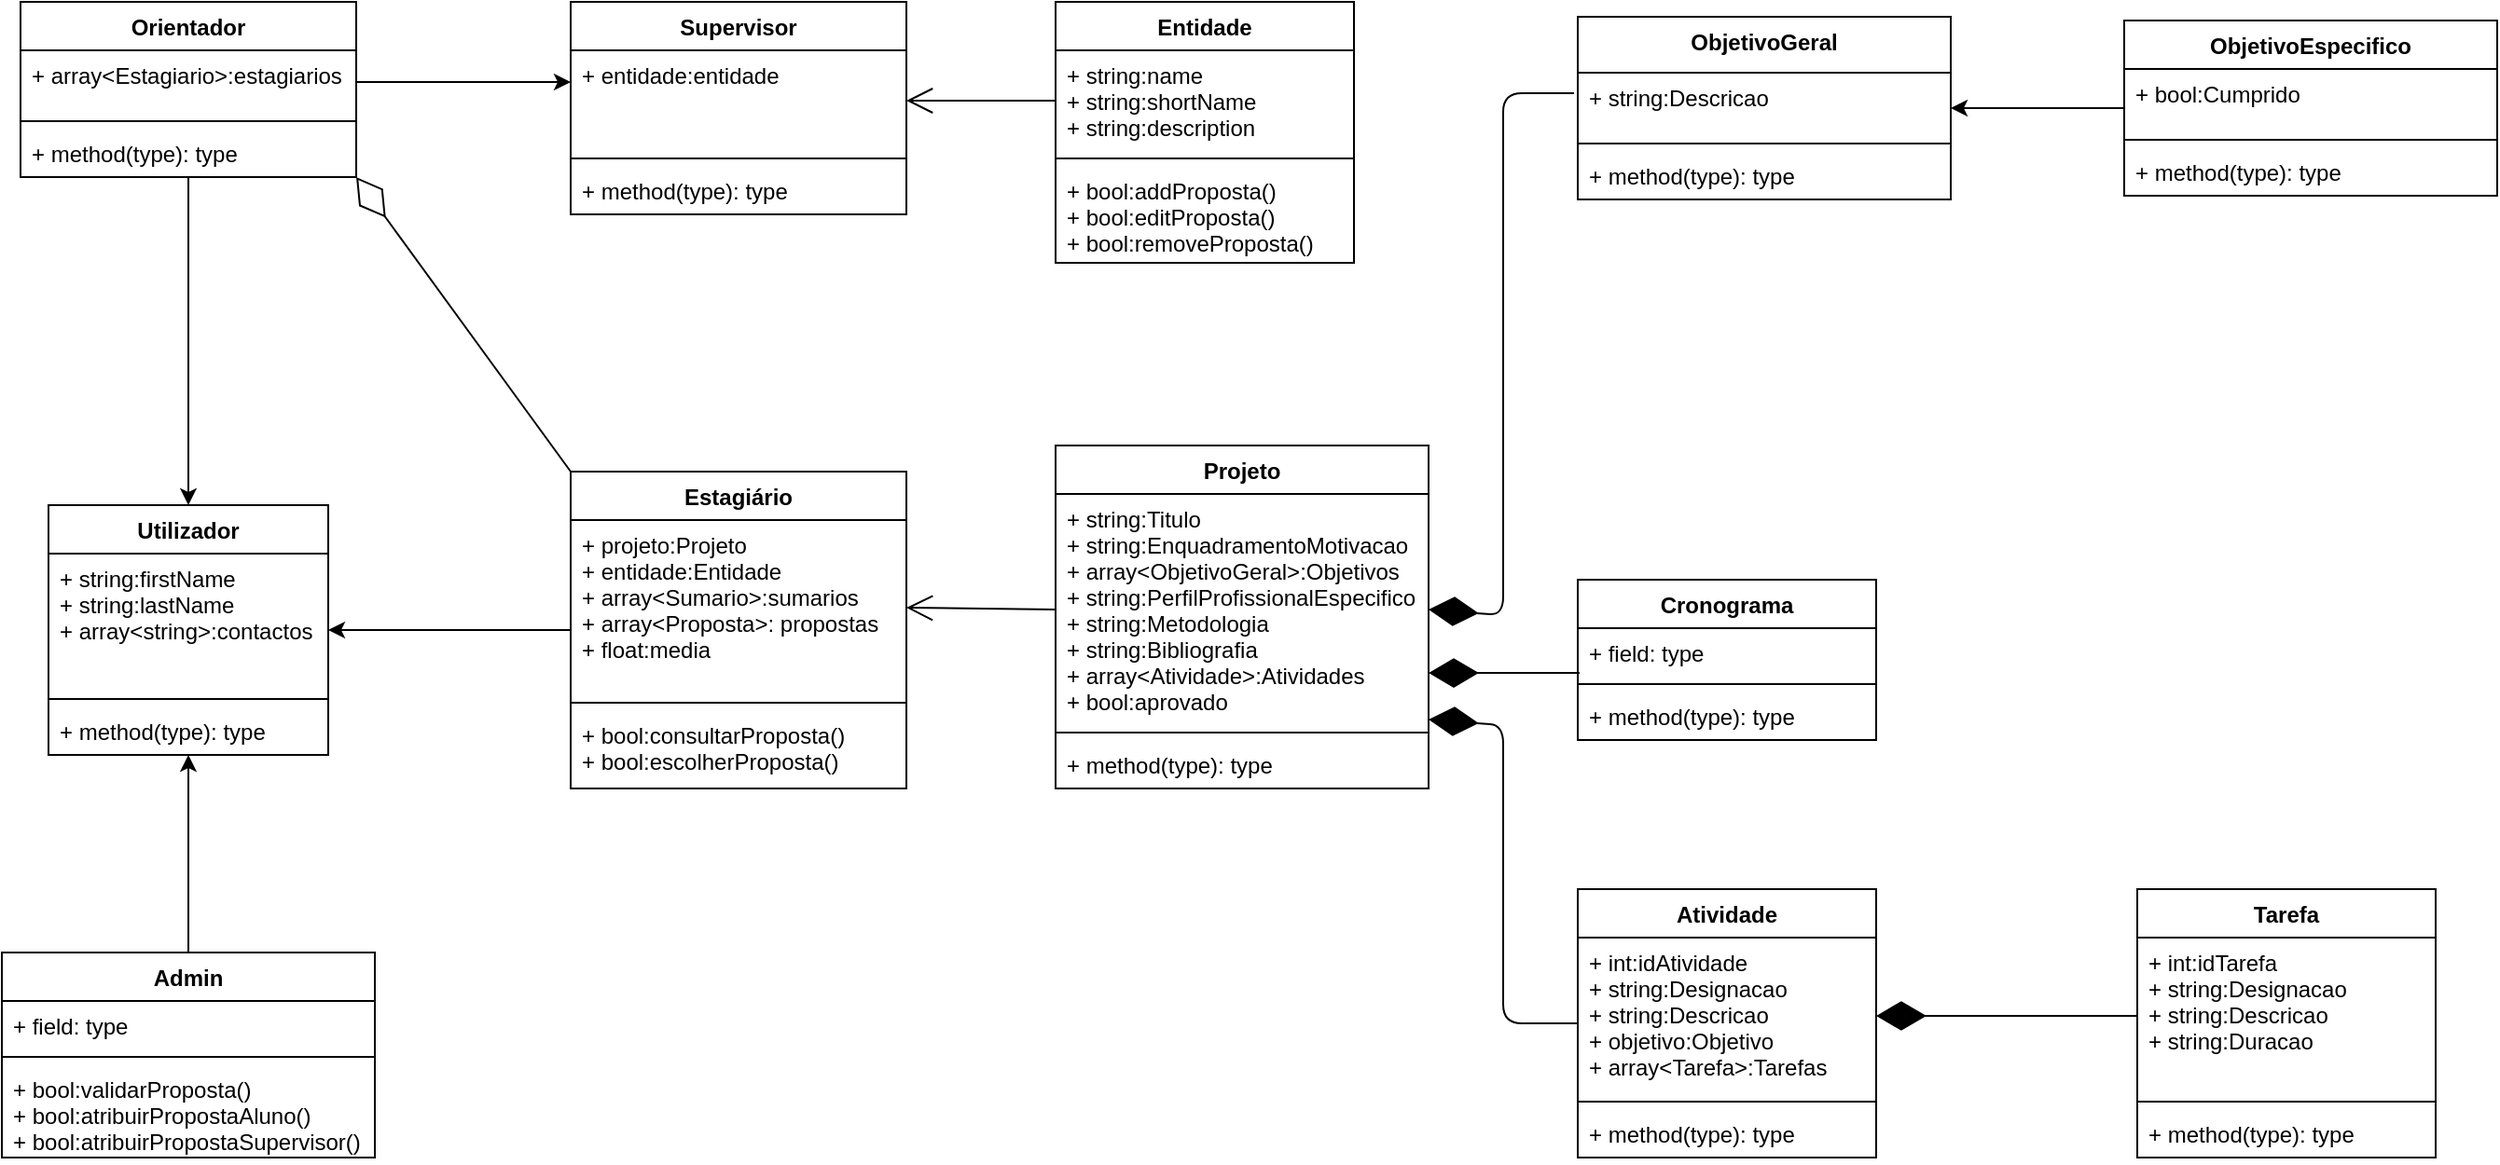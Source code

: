 <mxfile version="13.11.0" type="device"><diagram id="UTzRrUBdHlpDAepOmbyG" name="Page-1"><mxGraphModel dx="1426" dy="825" grid="1" gridSize="10" guides="1" tooltips="1" connect="1" arrows="1" fold="1" page="1" pageScale="1" pageWidth="827" pageHeight="1169" math="0" shadow="0"><root><mxCell id="0"/><mxCell id="1" parent="0"/><mxCell id="HbkX1wtmfrWM2JTnb59R-1" value="Utilizador" style="swimlane;fontStyle=1;align=center;verticalAlign=top;childLayout=stackLayout;horizontal=1;startSize=26;horizontalStack=0;resizeParent=1;resizeParentMax=0;resizeLast=0;collapsible=1;marginBottom=0;" parent="1" vertex="1"><mxGeometry x="70" y="390" width="150" height="134" as="geometry"/></mxCell><mxCell id="HbkX1wtmfrWM2JTnb59R-2" value="+ string:firstName&#xa;+ string:lastName&#xa;+ array&lt;string&gt;:contactos&#xa;&#xa;" style="text;strokeColor=none;fillColor=none;align=left;verticalAlign=top;spacingLeft=4;spacingRight=4;overflow=hidden;rotatable=0;points=[[0,0.5],[1,0.5]];portConstraint=eastwest;" parent="HbkX1wtmfrWM2JTnb59R-1" vertex="1"><mxGeometry y="26" width="150" height="74" as="geometry"/></mxCell><mxCell id="HbkX1wtmfrWM2JTnb59R-3" value="" style="line;strokeWidth=1;fillColor=none;align=left;verticalAlign=middle;spacingTop=-1;spacingLeft=3;spacingRight=3;rotatable=0;labelPosition=right;points=[];portConstraint=eastwest;" parent="HbkX1wtmfrWM2JTnb59R-1" vertex="1"><mxGeometry y="100" width="150" height="8" as="geometry"/></mxCell><mxCell id="HbkX1wtmfrWM2JTnb59R-4" value="+ method(type): type" style="text;strokeColor=none;fillColor=none;align=left;verticalAlign=top;spacingLeft=4;spacingRight=4;overflow=hidden;rotatable=0;points=[[0,0.5],[1,0.5]];portConstraint=eastwest;" parent="HbkX1wtmfrWM2JTnb59R-1" vertex="1"><mxGeometry y="108" width="150" height="26" as="geometry"/></mxCell><mxCell id="484Vqte_0aY-zLC1-yI5-13" style="edgeStyle=orthogonalEdgeStyle;rounded=0;orthogonalLoop=1;jettySize=auto;html=1;exitX=0.5;exitY=1;exitDx=0;exitDy=0;entryX=0.5;entryY=0;entryDx=0;entryDy=0;" parent="1" source="HbkX1wtmfrWM2JTnb59R-18" target="HbkX1wtmfrWM2JTnb59R-1" edge="1"><mxGeometry relative="1" as="geometry"/></mxCell><mxCell id="HbkX1wtmfrWM2JTnb59R-18" value="Orientador" style="swimlane;fontStyle=1;align=center;verticalAlign=top;childLayout=stackLayout;horizontal=1;startSize=26;horizontalStack=0;resizeParent=1;resizeParentMax=0;resizeLast=0;collapsible=1;marginBottom=0;" parent="1" vertex="1"><mxGeometry x="55" y="120" width="180" height="94" as="geometry"/></mxCell><mxCell id="HbkX1wtmfrWM2JTnb59R-19" value="+ array&lt;Estagiario&gt;:estagiarios" style="text;strokeColor=none;fillColor=none;align=left;verticalAlign=top;spacingLeft=4;spacingRight=4;overflow=hidden;rotatable=0;points=[[0,0.5],[1,0.5]];portConstraint=eastwest;" parent="HbkX1wtmfrWM2JTnb59R-18" vertex="1"><mxGeometry y="26" width="180" height="34" as="geometry"/></mxCell><mxCell id="HbkX1wtmfrWM2JTnb59R-20" value="" style="line;strokeWidth=1;fillColor=none;align=left;verticalAlign=middle;spacingTop=-1;spacingLeft=3;spacingRight=3;rotatable=0;labelPosition=right;points=[];portConstraint=eastwest;" parent="HbkX1wtmfrWM2JTnb59R-18" vertex="1"><mxGeometry y="60" width="180" height="8" as="geometry"/></mxCell><mxCell id="HbkX1wtmfrWM2JTnb59R-21" value="+ method(type): type" style="text;strokeColor=none;fillColor=none;align=left;verticalAlign=top;spacingLeft=4;spacingRight=4;overflow=hidden;rotatable=0;points=[[0,0.5],[1,0.5]];portConstraint=eastwest;" parent="HbkX1wtmfrWM2JTnb59R-18" vertex="1"><mxGeometry y="68" width="180" height="26" as="geometry"/></mxCell><mxCell id="484Vqte_0aY-zLC1-yI5-17" style="edgeStyle=orthogonalEdgeStyle;rounded=0;orthogonalLoop=1;jettySize=auto;html=1;entryX=0.5;entryY=1;entryDx=0;entryDy=0;" parent="1" source="484Vqte_0aY-zLC1-yI5-1" target="HbkX1wtmfrWM2JTnb59R-1" edge="1"><mxGeometry relative="1" as="geometry"/></mxCell><mxCell id="484Vqte_0aY-zLC1-yI5-1" value="Admin" style="swimlane;fontStyle=1;align=center;verticalAlign=top;childLayout=stackLayout;horizontal=1;startSize=26;horizontalStack=0;resizeParent=1;resizeParentMax=0;resizeLast=0;collapsible=1;marginBottom=0;" parent="1" vertex="1"><mxGeometry x="45" y="630" width="200" height="110" as="geometry"/></mxCell><mxCell id="484Vqte_0aY-zLC1-yI5-2" value="+ field: type" style="text;strokeColor=none;fillColor=none;align=left;verticalAlign=top;spacingLeft=4;spacingRight=4;overflow=hidden;rotatable=0;points=[[0,0.5],[1,0.5]];portConstraint=eastwest;" parent="484Vqte_0aY-zLC1-yI5-1" vertex="1"><mxGeometry y="26" width="200" height="26" as="geometry"/></mxCell><mxCell id="484Vqte_0aY-zLC1-yI5-3" value="" style="line;strokeWidth=1;fillColor=none;align=left;verticalAlign=middle;spacingTop=-1;spacingLeft=3;spacingRight=3;rotatable=0;labelPosition=right;points=[];portConstraint=eastwest;" parent="484Vqte_0aY-zLC1-yI5-1" vertex="1"><mxGeometry y="52" width="200" height="8" as="geometry"/></mxCell><mxCell id="484Vqte_0aY-zLC1-yI5-4" value="+ bool:validarProposta()&#xa;+ bool:atribuirPropostaAluno()&#xa;+ bool:atribuirPropostaSupervisor()" style="text;strokeColor=none;fillColor=none;align=left;verticalAlign=top;spacingLeft=4;spacingRight=4;overflow=hidden;rotatable=0;points=[[0,0.5],[1,0.5]];portConstraint=eastwest;" parent="484Vqte_0aY-zLC1-yI5-1" vertex="1"><mxGeometry y="60" width="200" height="50" as="geometry"/></mxCell><mxCell id="484Vqte_0aY-zLC1-yI5-15" style="edgeStyle=orthogonalEdgeStyle;rounded=0;orthogonalLoop=1;jettySize=auto;html=1;" parent="1" source="HbkX1wtmfrWM2JTnb59R-19" target="HbkX1wtmfrWM2JTnb59R-40" edge="1"><mxGeometry relative="1" as="geometry"><Array as="points"><mxPoint x="320" y="163"/><mxPoint x="320" y="163"/></Array></mxGeometry></mxCell><mxCell id="HbkX1wtmfrWM2JTnb59R-22" value="Entidade" style="swimlane;fontStyle=1;align=center;verticalAlign=top;childLayout=stackLayout;horizontal=1;startSize=26;horizontalStack=0;resizeParent=1;resizeParentMax=0;resizeLast=0;collapsible=1;marginBottom=0;" parent="1" vertex="1"><mxGeometry x="610" y="120" width="160" height="140" as="geometry"/></mxCell><mxCell id="HbkX1wtmfrWM2JTnb59R-23" value="+ string:name&#xa;+ string:shortName&#xa;+ string:description" style="text;strokeColor=none;fillColor=none;align=left;verticalAlign=top;spacingLeft=4;spacingRight=4;overflow=hidden;rotatable=0;points=[[0,0.5],[1,0.5]];portConstraint=eastwest;" parent="HbkX1wtmfrWM2JTnb59R-22" vertex="1"><mxGeometry y="26" width="160" height="54" as="geometry"/></mxCell><mxCell id="HbkX1wtmfrWM2JTnb59R-24" value="" style="line;strokeWidth=1;fillColor=none;align=left;verticalAlign=middle;spacingTop=-1;spacingLeft=3;spacingRight=3;rotatable=0;labelPosition=right;points=[];portConstraint=eastwest;" parent="HbkX1wtmfrWM2JTnb59R-22" vertex="1"><mxGeometry y="80" width="160" height="8" as="geometry"/></mxCell><mxCell id="HbkX1wtmfrWM2JTnb59R-25" value="+ bool:addProposta()&#xa;+ bool:editProposta()&#xa;+ bool:removeProposta()" style="text;strokeColor=none;fillColor=none;align=left;verticalAlign=top;spacingLeft=4;spacingRight=4;overflow=hidden;rotatable=0;points=[[0,0.5],[1,0.5]];portConstraint=eastwest;" parent="HbkX1wtmfrWM2JTnb59R-22" vertex="1"><mxGeometry y="88" width="160" height="52" as="geometry"/></mxCell><mxCell id="484Vqte_0aY-zLC1-yI5-16" value="" style="endArrow=open;endFill=1;endSize=12;html=1;exitX=0;exitY=0.5;exitDx=0;exitDy=0;entryX=1;entryY=0.5;entryDx=0;entryDy=0;" parent="1" source="HbkX1wtmfrWM2JTnb59R-23" target="HbkX1wtmfrWM2JTnb59R-40" edge="1"><mxGeometry width="160" relative="1" as="geometry"><mxPoint x="410" y="390" as="sourcePoint"/><mxPoint x="570" y="390" as="targetPoint"/></mxGeometry></mxCell><mxCell id="HbkX1wtmfrWM2JTnb59R-39" value="Supervisor" style="swimlane;fontStyle=1;align=center;verticalAlign=top;childLayout=stackLayout;horizontal=1;startSize=26;horizontalStack=0;resizeParent=1;resizeParentMax=0;resizeLast=0;collapsible=1;marginBottom=0;" parent="1" vertex="1"><mxGeometry x="350" y="120" width="180" height="114" as="geometry"/></mxCell><mxCell id="HbkX1wtmfrWM2JTnb59R-40" value="+ entidade:entidade&#xa;" style="text;strokeColor=none;fillColor=none;align=left;verticalAlign=top;spacingLeft=4;spacingRight=4;overflow=hidden;rotatable=0;points=[[0,0.5],[1,0.5]];portConstraint=eastwest;" parent="HbkX1wtmfrWM2JTnb59R-39" vertex="1"><mxGeometry y="26" width="180" height="54" as="geometry"/></mxCell><mxCell id="HbkX1wtmfrWM2JTnb59R-41" value="" style="line;strokeWidth=1;fillColor=none;align=left;verticalAlign=middle;spacingTop=-1;spacingLeft=3;spacingRight=3;rotatable=0;labelPosition=right;points=[];portConstraint=eastwest;" parent="HbkX1wtmfrWM2JTnb59R-39" vertex="1"><mxGeometry y="80" width="180" height="8" as="geometry"/></mxCell><mxCell id="HbkX1wtmfrWM2JTnb59R-42" value="+ method(type): type" style="text;strokeColor=none;fillColor=none;align=left;verticalAlign=top;spacingLeft=4;spacingRight=4;overflow=hidden;rotatable=0;points=[[0,0.5],[1,0.5]];portConstraint=eastwest;" parent="HbkX1wtmfrWM2JTnb59R-39" vertex="1"><mxGeometry y="88" width="180" height="26" as="geometry"/></mxCell><mxCell id="484Vqte_0aY-zLC1-yI5-18" style="edgeStyle=orthogonalEdgeStyle;rounded=0;orthogonalLoop=1;jettySize=auto;html=1;exitX=0;exitY=0.5;exitDx=0;exitDy=0;entryX=1;entryY=0.5;entryDx=0;entryDy=0;" parent="1" source="HbkX1wtmfrWM2JTnb59R-14" target="HbkX1wtmfrWM2JTnb59R-1" edge="1"><mxGeometry relative="1" as="geometry"/></mxCell><mxCell id="HbkX1wtmfrWM2JTnb59R-14" value="Estagiário" style="swimlane;fontStyle=1;align=center;verticalAlign=top;childLayout=stackLayout;horizontal=1;startSize=26;horizontalStack=0;resizeParent=1;resizeParentMax=0;resizeLast=0;collapsible=1;marginBottom=0;" parent="1" vertex="1"><mxGeometry x="350" y="372" width="180" height="170" as="geometry"/></mxCell><mxCell id="HbkX1wtmfrWM2JTnb59R-15" value="+ projeto:Projeto&#xa;+ entidade:Entidade&#xa;+ array&lt;Sumario&gt;:sumarios&#xa;+ array&lt;Proposta&gt;: propostas&#xa;+ float:media" style="text;strokeColor=none;fillColor=none;align=left;verticalAlign=top;spacingLeft=4;spacingRight=4;overflow=hidden;rotatable=0;points=[[0,0.5],[1,0.5]];portConstraint=eastwest;" parent="HbkX1wtmfrWM2JTnb59R-14" vertex="1"><mxGeometry y="26" width="180" height="94" as="geometry"/></mxCell><mxCell id="HbkX1wtmfrWM2JTnb59R-16" value="" style="line;strokeWidth=1;fillColor=none;align=left;verticalAlign=middle;spacingTop=-1;spacingLeft=3;spacingRight=3;rotatable=0;labelPosition=right;points=[];portConstraint=eastwest;" parent="HbkX1wtmfrWM2JTnb59R-14" vertex="1"><mxGeometry y="120" width="180" height="8" as="geometry"/></mxCell><mxCell id="HbkX1wtmfrWM2JTnb59R-17" value="+ bool:consultarProposta()&#xa;+ bool:escolherProposta()" style="text;strokeColor=none;fillColor=none;align=left;verticalAlign=top;spacingLeft=4;spacingRight=4;overflow=hidden;rotatable=0;points=[[0,0.5],[1,0.5]];portConstraint=eastwest;" parent="HbkX1wtmfrWM2JTnb59R-14" vertex="1"><mxGeometry y="128" width="180" height="42" as="geometry"/></mxCell><mxCell id="HbkX1wtmfrWM2JTnb59R-47" value="Tarefa" style="swimlane;fontStyle=1;align=center;verticalAlign=top;childLayout=stackLayout;horizontal=1;startSize=26;horizontalStack=0;resizeParent=1;resizeParentMax=0;resizeLast=0;collapsible=1;marginBottom=0;" parent="1" vertex="1"><mxGeometry x="1190" y="596" width="160" height="144" as="geometry"/></mxCell><mxCell id="HbkX1wtmfrWM2JTnb59R-48" value="+ int:idTarefa&#xa;+ string:Designacao&#xa;+ string:Descricao&#xa;+ string:Duracao&#xa;" style="text;strokeColor=none;fillColor=none;align=left;verticalAlign=top;spacingLeft=4;spacingRight=4;overflow=hidden;rotatable=0;points=[[0,0.5],[1,0.5]];portConstraint=eastwest;" parent="HbkX1wtmfrWM2JTnb59R-47" vertex="1"><mxGeometry y="26" width="160" height="84" as="geometry"/></mxCell><mxCell id="HbkX1wtmfrWM2JTnb59R-49" value="" style="line;strokeWidth=1;fillColor=none;align=left;verticalAlign=middle;spacingTop=-1;spacingLeft=3;spacingRight=3;rotatable=0;labelPosition=right;points=[];portConstraint=eastwest;" parent="HbkX1wtmfrWM2JTnb59R-47" vertex="1"><mxGeometry y="110" width="160" height="8" as="geometry"/></mxCell><mxCell id="HbkX1wtmfrWM2JTnb59R-50" value="+ method(type): type" style="text;strokeColor=none;fillColor=none;align=left;verticalAlign=top;spacingLeft=4;spacingRight=4;overflow=hidden;rotatable=0;points=[[0,0.5],[1,0.5]];portConstraint=eastwest;" parent="HbkX1wtmfrWM2JTnb59R-47" vertex="1"><mxGeometry y="118" width="160" height="26" as="geometry"/></mxCell><mxCell id="484Vqte_0aY-zLC1-yI5-20" style="edgeStyle=orthogonalEdgeStyle;rounded=0;orthogonalLoop=1;jettySize=auto;html=1;entryX=1;entryY=0.5;entryDx=0;entryDy=0;" parent="1" source="HbkX1wtmfrWM2JTnb59R-34" target="HbkX1wtmfrWM2JTnb59R-26" edge="1"><mxGeometry relative="1" as="geometry"/></mxCell><mxCell id="HbkX1wtmfrWM2JTnb59R-5" value="Projeto" style="swimlane;fontStyle=1;align=center;verticalAlign=top;childLayout=stackLayout;horizontal=1;startSize=26;horizontalStack=0;resizeParent=1;resizeParentMax=0;resizeLast=0;collapsible=1;marginBottom=0;" parent="1" vertex="1"><mxGeometry x="610" y="358" width="200" height="184" as="geometry"/></mxCell><mxCell id="HbkX1wtmfrWM2JTnb59R-6" value="+ string:Titulo&#xa;+ string:EnquadramentoMotivacao&#xa;+ array&lt;ObjetivoGeral&gt;:Objetivos&#xa;+ string:PerfilProfissionalEspecifico&#xa;+ string:Metodologia&#xa;+ string:Bibliografia&#xa;+ array&lt;Atividade&gt;:Atividades&#xa;+ bool:aprovado&#xa;" style="text;strokeColor=none;fillColor=none;align=left;verticalAlign=top;spacingLeft=4;spacingRight=4;overflow=hidden;rotatable=0;points=[[0,0.5],[1,0.5]];portConstraint=eastwest;" parent="HbkX1wtmfrWM2JTnb59R-5" vertex="1"><mxGeometry y="26" width="200" height="124" as="geometry"/></mxCell><mxCell id="HbkX1wtmfrWM2JTnb59R-7" value="" style="line;strokeWidth=1;fillColor=none;align=left;verticalAlign=middle;spacingTop=-1;spacingLeft=3;spacingRight=3;rotatable=0;labelPosition=right;points=[];portConstraint=eastwest;" parent="HbkX1wtmfrWM2JTnb59R-5" vertex="1"><mxGeometry y="150" width="200" height="8" as="geometry"/></mxCell><mxCell id="HbkX1wtmfrWM2JTnb59R-8" value="+ method(type): type" style="text;strokeColor=none;fillColor=none;align=left;verticalAlign=top;spacingLeft=4;spacingRight=4;overflow=hidden;rotatable=0;points=[[0,0.5],[1,0.5]];portConstraint=eastwest;" parent="HbkX1wtmfrWM2JTnb59R-5" vertex="1"><mxGeometry y="158" width="200" height="26" as="geometry"/></mxCell><mxCell id="484Vqte_0aY-zLC1-yI5-19" value="" style="endArrow=open;endFill=1;endSize=12;html=1;exitX=0;exitY=0.5;exitDx=0;exitDy=0;entryX=1;entryY=0.5;entryDx=0;entryDy=0;" parent="1" source="HbkX1wtmfrWM2JTnb59R-6" target="HbkX1wtmfrWM2JTnb59R-15" edge="1"><mxGeometry width="160" relative="1" as="geometry"><mxPoint x="790" y="480" as="sourcePoint"/><mxPoint x="950" y="480" as="targetPoint"/></mxGeometry></mxCell><mxCell id="HbkX1wtmfrWM2JTnb59R-34" value="ObjetivoEspecifico" style="swimlane;fontStyle=1;align=center;verticalAlign=top;childLayout=stackLayout;horizontal=1;startSize=26;horizontalStack=0;resizeParent=1;resizeParentMax=0;resizeLast=0;collapsible=1;marginBottom=0;" parent="1" vertex="1"><mxGeometry x="1183" y="130" width="200" height="94" as="geometry"/></mxCell><mxCell id="HbkX1wtmfrWM2JTnb59R-35" value="+ bool:Cumprido" style="text;strokeColor=none;fillColor=none;align=left;verticalAlign=top;spacingLeft=4;spacingRight=4;overflow=hidden;rotatable=0;points=[[0,0.5],[1,0.5]];portConstraint=eastwest;" parent="HbkX1wtmfrWM2JTnb59R-34" vertex="1"><mxGeometry y="26" width="200" height="34" as="geometry"/></mxCell><mxCell id="HbkX1wtmfrWM2JTnb59R-36" value="" style="line;strokeWidth=1;fillColor=none;align=left;verticalAlign=middle;spacingTop=-1;spacingLeft=3;spacingRight=3;rotatable=0;labelPosition=right;points=[];portConstraint=eastwest;" parent="HbkX1wtmfrWM2JTnb59R-34" vertex="1"><mxGeometry y="60" width="200" height="8" as="geometry"/></mxCell><mxCell id="HbkX1wtmfrWM2JTnb59R-37" value="+ method(type): type" style="text;strokeColor=none;fillColor=none;align=left;verticalAlign=top;spacingLeft=4;spacingRight=4;overflow=hidden;rotatable=0;points=[[0,0.5],[1,0.5]];portConstraint=eastwest;" parent="HbkX1wtmfrWM2JTnb59R-34" vertex="1"><mxGeometry y="68" width="200" height="26" as="geometry"/></mxCell><mxCell id="HbkX1wtmfrWM2JTnb59R-26" value="ObjetivoGeral" style="swimlane;fontStyle=1;align=center;verticalAlign=top;childLayout=stackLayout;horizontal=1;startSize=30;horizontalStack=0;resizeParent=1;resizeParentMax=0;resizeLast=0;collapsible=1;marginBottom=0;" parent="1" vertex="1"><mxGeometry x="890" y="128" width="200" height="98" as="geometry"/></mxCell><mxCell id="HbkX1wtmfrWM2JTnb59R-27" value="+ string:Descricao&#xa;" style="text;strokeColor=none;fillColor=none;align=left;verticalAlign=top;spacingLeft=4;spacingRight=4;overflow=hidden;rotatable=0;points=[[0,0.5],[1,0.5]];portConstraint=eastwest;" parent="HbkX1wtmfrWM2JTnb59R-26" vertex="1"><mxGeometry y="30" width="200" height="34" as="geometry"/></mxCell><mxCell id="HbkX1wtmfrWM2JTnb59R-28" value="" style="line;strokeWidth=1;fillColor=none;align=left;verticalAlign=middle;spacingTop=-1;spacingLeft=3;spacingRight=3;rotatable=0;labelPosition=right;points=[];portConstraint=eastwest;" parent="HbkX1wtmfrWM2JTnb59R-26" vertex="1"><mxGeometry y="64" width="200" height="8" as="geometry"/></mxCell><mxCell id="HbkX1wtmfrWM2JTnb59R-29" value="+ method(type): type" style="text;strokeColor=none;fillColor=none;align=left;verticalAlign=top;spacingLeft=4;spacingRight=4;overflow=hidden;rotatable=0;points=[[0,0.5],[1,0.5]];portConstraint=eastwest;" parent="HbkX1wtmfrWM2JTnb59R-26" vertex="1"><mxGeometry y="72" width="200" height="26" as="geometry"/></mxCell><mxCell id="484Vqte_0aY-zLC1-yI5-21" value="" style="endArrow=diamondThin;endFill=1;endSize=24;html=1;entryX=1;entryY=0.5;entryDx=0;entryDy=0;exitX=-0.01;exitY=0.324;exitDx=0;exitDy=0;exitPerimeter=0;" parent="1" source="HbkX1wtmfrWM2JTnb59R-27" target="HbkX1wtmfrWM2JTnb59R-6" edge="1"><mxGeometry width="160" relative="1" as="geometry"><mxPoint x="960" y="370" as="sourcePoint"/><mxPoint x="1120" y="370" as="targetPoint"/><Array as="points"><mxPoint x="850" y="169"/><mxPoint x="850" y="449"/></Array></mxGeometry></mxCell><mxCell id="HbkX1wtmfrWM2JTnb59R-43" value="Atividade" style="swimlane;fontStyle=1;align=center;verticalAlign=top;childLayout=stackLayout;horizontal=1;startSize=26;horizontalStack=0;resizeParent=1;resizeParentMax=0;resizeLast=0;collapsible=1;marginBottom=0;" parent="1" vertex="1"><mxGeometry x="890" y="596" width="160" height="144" as="geometry"/></mxCell><mxCell id="HbkX1wtmfrWM2JTnb59R-44" value="+ int:idAtividade&#xa;+ string:Designacao&#xa;+ string:Descricao&#xa;+ objetivo:Objetivo&#xa;+ array&lt;Tarefa&gt;:Tarefas&#xa;&#xa;&#xa;" style="text;strokeColor=none;fillColor=none;align=left;verticalAlign=top;spacingLeft=4;spacingRight=4;overflow=hidden;rotatable=0;points=[[0,0.5],[1,0.5]];portConstraint=eastwest;" parent="HbkX1wtmfrWM2JTnb59R-43" vertex="1"><mxGeometry y="26" width="160" height="84" as="geometry"/></mxCell><mxCell id="HbkX1wtmfrWM2JTnb59R-45" value="" style="line;strokeWidth=1;fillColor=none;align=left;verticalAlign=middle;spacingTop=-1;spacingLeft=3;spacingRight=3;rotatable=0;labelPosition=right;points=[];portConstraint=eastwest;" parent="HbkX1wtmfrWM2JTnb59R-43" vertex="1"><mxGeometry y="110" width="160" height="8" as="geometry"/></mxCell><mxCell id="HbkX1wtmfrWM2JTnb59R-46" value="+ method(type): type" style="text;strokeColor=none;fillColor=none;align=left;verticalAlign=top;spacingLeft=4;spacingRight=4;overflow=hidden;rotatable=0;points=[[0,0.5],[1,0.5]];portConstraint=eastwest;" parent="HbkX1wtmfrWM2JTnb59R-43" vertex="1"><mxGeometry y="118" width="160" height="26" as="geometry"/></mxCell><mxCell id="484Vqte_0aY-zLC1-yI5-22" value="" style="endArrow=diamondThin;endFill=1;endSize=24;html=1;entryX=1;entryY=0.5;entryDx=0;entryDy=0;exitX=0;exitY=0.5;exitDx=0;exitDy=0;" parent="1" source="HbkX1wtmfrWM2JTnb59R-48" target="HbkX1wtmfrWM2JTnb59R-44" edge="1"><mxGeometry width="160" relative="1" as="geometry"><mxPoint x="730" y="400" as="sourcePoint"/><mxPoint x="890" y="400" as="targetPoint"/></mxGeometry></mxCell><mxCell id="484Vqte_0aY-zLC1-yI5-23" value="" style="endArrow=diamondThin;endFill=1;endSize=24;html=1;entryX=1;entryY=0.976;entryDx=0;entryDy=0;entryPerimeter=0;exitX=0;exitY=0.5;exitDx=0;exitDy=0;" parent="1" source="HbkX1wtmfrWM2JTnb59R-43" target="HbkX1wtmfrWM2JTnb59R-6" edge="1"><mxGeometry width="160" relative="1" as="geometry"><mxPoint x="730" y="400" as="sourcePoint"/><mxPoint x="890" y="400" as="targetPoint"/><Array as="points"><mxPoint x="850" y="668"/><mxPoint x="850" y="508"/></Array></mxGeometry></mxCell><mxCell id="484Vqte_0aY-zLC1-yI5-24" value="" style="endArrow=diamondThin;endFill=0;endSize=24;html=1;entryX=1;entryY=1;entryDx=0;entryDy=0;exitX=0;exitY=0;exitDx=0;exitDy=0;" parent="1" source="HbkX1wtmfrWM2JTnb59R-14" target="HbkX1wtmfrWM2JTnb59R-18" edge="1"><mxGeometry width="160" relative="1" as="geometry"><mxPoint x="700" y="400" as="sourcePoint"/><mxPoint x="860" y="400" as="targetPoint"/></mxGeometry></mxCell><mxCell id="_Y9MNjo3REweXl93o-yV-7" value="Cronograma" style="swimlane;fontStyle=1;align=center;verticalAlign=top;childLayout=stackLayout;horizontal=1;startSize=26;horizontalStack=0;resizeParent=1;resizeParentMax=0;resizeLast=0;collapsible=1;marginBottom=0;" parent="1" vertex="1"><mxGeometry x="890" y="430" width="160" height="86" as="geometry"/></mxCell><mxCell id="_Y9MNjo3REweXl93o-yV-8" value="+ field: type" style="text;strokeColor=none;fillColor=none;align=left;verticalAlign=top;spacingLeft=4;spacingRight=4;overflow=hidden;rotatable=0;points=[[0,0.5],[1,0.5]];portConstraint=eastwest;" parent="_Y9MNjo3REweXl93o-yV-7" vertex="1"><mxGeometry y="26" width="160" height="26" as="geometry"/></mxCell><mxCell id="_Y9MNjo3REweXl93o-yV-9" value="" style="line;strokeWidth=1;fillColor=none;align=left;verticalAlign=middle;spacingTop=-1;spacingLeft=3;spacingRight=3;rotatable=0;labelPosition=right;points=[];portConstraint=eastwest;" parent="_Y9MNjo3REweXl93o-yV-7" vertex="1"><mxGeometry y="52" width="160" height="8" as="geometry"/></mxCell><mxCell id="_Y9MNjo3REweXl93o-yV-10" value="+ method(type): type" style="text;strokeColor=none;fillColor=none;align=left;verticalAlign=top;spacingLeft=4;spacingRight=4;overflow=hidden;rotatable=0;points=[[0,0.5],[1,0.5]];portConstraint=eastwest;" parent="_Y9MNjo3REweXl93o-yV-7" vertex="1"><mxGeometry y="60" width="160" height="26" as="geometry"/></mxCell><mxCell id="E5fywX1vE359T4CWGSiY-1" value="" style="endArrow=diamondThin;endFill=1;endSize=24;html=1;entryX=1;entryY=0.976;entryDx=0;entryDy=0;entryPerimeter=0;exitX=0.006;exitY=0.923;exitDx=0;exitDy=0;exitPerimeter=0;" edge="1" parent="1" source="_Y9MNjo3REweXl93o-yV-8"><mxGeometry width="160" relative="1" as="geometry"><mxPoint x="970" y="604" as="sourcePoint"/><mxPoint x="810" y="480.024" as="targetPoint"/><Array as="points"><mxPoint x="860" y="480"/></Array></mxGeometry></mxCell></root></mxGraphModel></diagram></mxfile>